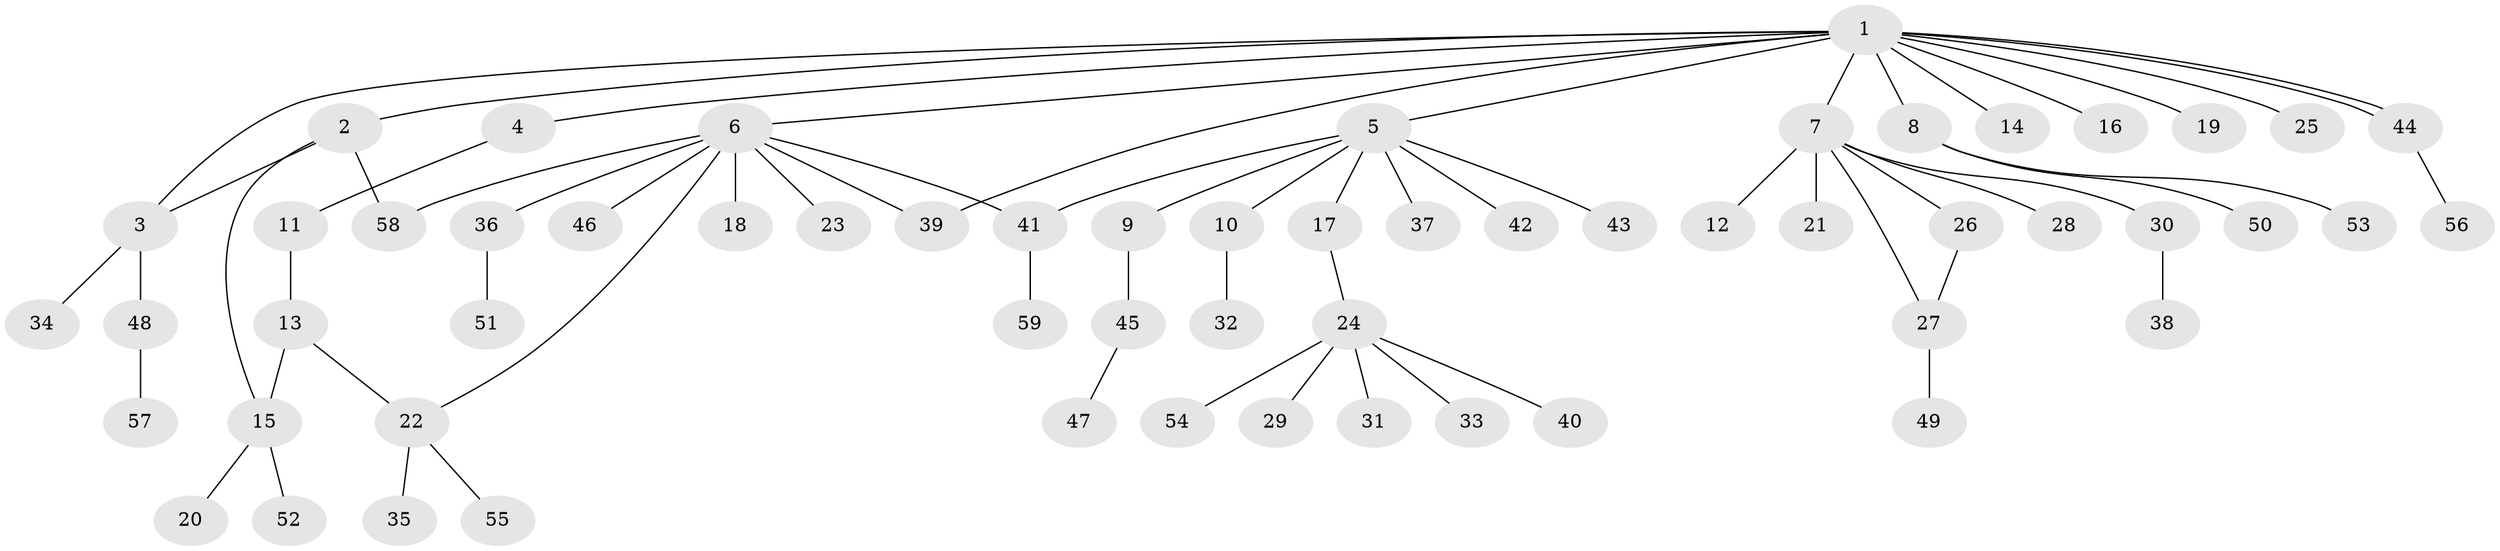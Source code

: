 // Generated by graph-tools (version 1.1) at 2025/49/03/09/25 03:49:49]
// undirected, 59 vertices, 66 edges
graph export_dot {
graph [start="1"]
  node [color=gray90,style=filled];
  1;
  2;
  3;
  4;
  5;
  6;
  7;
  8;
  9;
  10;
  11;
  12;
  13;
  14;
  15;
  16;
  17;
  18;
  19;
  20;
  21;
  22;
  23;
  24;
  25;
  26;
  27;
  28;
  29;
  30;
  31;
  32;
  33;
  34;
  35;
  36;
  37;
  38;
  39;
  40;
  41;
  42;
  43;
  44;
  45;
  46;
  47;
  48;
  49;
  50;
  51;
  52;
  53;
  54;
  55;
  56;
  57;
  58;
  59;
  1 -- 2;
  1 -- 3;
  1 -- 4;
  1 -- 5;
  1 -- 6;
  1 -- 7;
  1 -- 8;
  1 -- 14;
  1 -- 16;
  1 -- 19;
  1 -- 25;
  1 -- 39;
  1 -- 44;
  1 -- 44;
  2 -- 3;
  2 -- 15;
  2 -- 58;
  3 -- 34;
  3 -- 48;
  4 -- 11;
  5 -- 9;
  5 -- 10;
  5 -- 17;
  5 -- 37;
  5 -- 41;
  5 -- 42;
  5 -- 43;
  6 -- 18;
  6 -- 22;
  6 -- 23;
  6 -- 36;
  6 -- 39;
  6 -- 41;
  6 -- 46;
  6 -- 58;
  7 -- 12;
  7 -- 21;
  7 -- 26;
  7 -- 27;
  7 -- 28;
  7 -- 30;
  8 -- 50;
  8 -- 53;
  9 -- 45;
  10 -- 32;
  11 -- 13;
  13 -- 15;
  13 -- 22;
  15 -- 20;
  15 -- 52;
  17 -- 24;
  22 -- 35;
  22 -- 55;
  24 -- 29;
  24 -- 31;
  24 -- 33;
  24 -- 40;
  24 -- 54;
  26 -- 27;
  27 -- 49;
  30 -- 38;
  36 -- 51;
  41 -- 59;
  44 -- 56;
  45 -- 47;
  48 -- 57;
}
